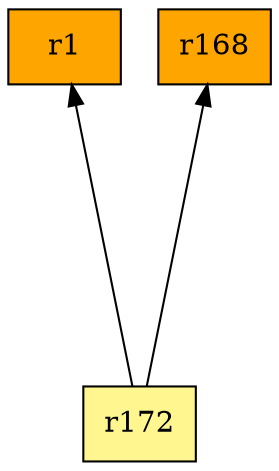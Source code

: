 digraph G {
rankdir=BT;ranksep="2.0";
"r1" [shape=record,fillcolor=orange,style=filled,label="{r1}"];
"r172" [shape=record,fillcolor=khaki1,style=filled,label="{r172}"];
"r168" [shape=record,fillcolor=orange,style=filled,label="{r168}"];
"r172" -> "r1"
"r172" -> "r168"
}